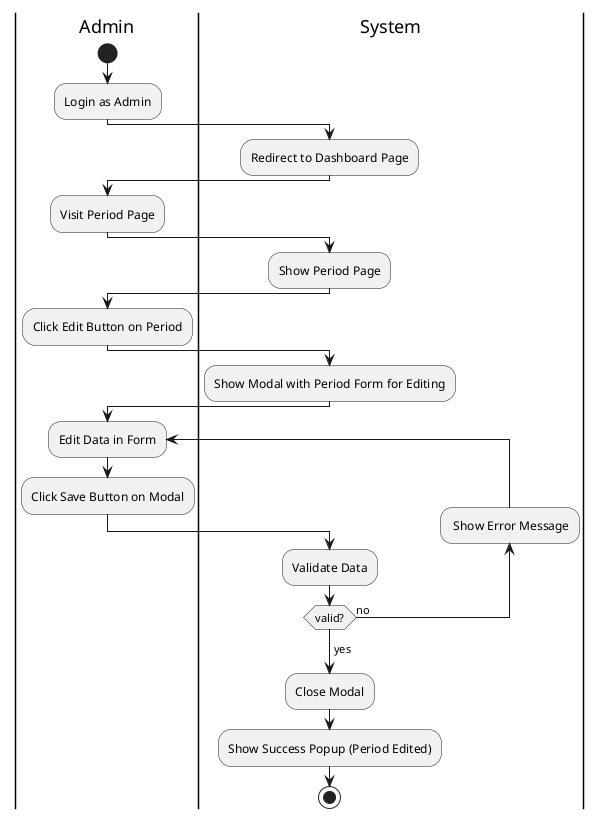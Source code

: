 @startuml EditPeriod
|Admin|
start
:Login as Admin;
|System|
:Redirect to Dashboard Page;
|Admin|
:Visit Period Page;
|System|
:Show Period Page;
|Admin|
:Click Edit Button on Period;
|System|
:Show Modal with Period Form for Editing;
|Admin|
repeat :Edit Data in Form;
:Click Save Button on Modal;
|System|
:Validate Data;
backward: Show Error Message;
repeat while (valid?) is (no)
-> yes;
:Close Modal;
:Show Success Popup (Period Edited);
stop
@enduml
